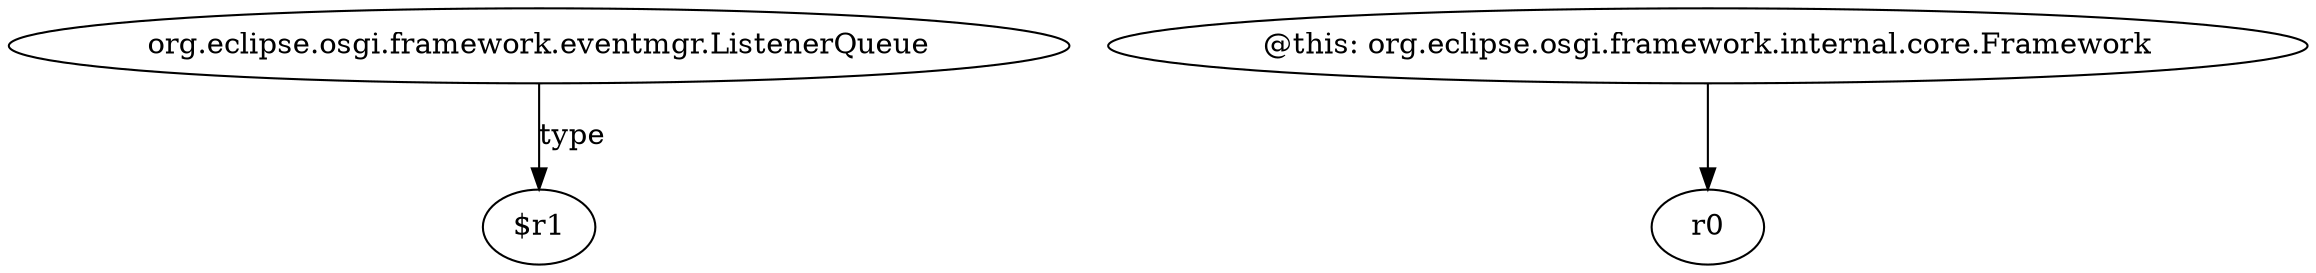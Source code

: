 digraph g {
0[label="org.eclipse.osgi.framework.eventmgr.ListenerQueue"]
1[label="$r1"]
0->1[label="type"]
2[label="@this: org.eclipse.osgi.framework.internal.core.Framework"]
3[label="r0"]
2->3[label=""]
}